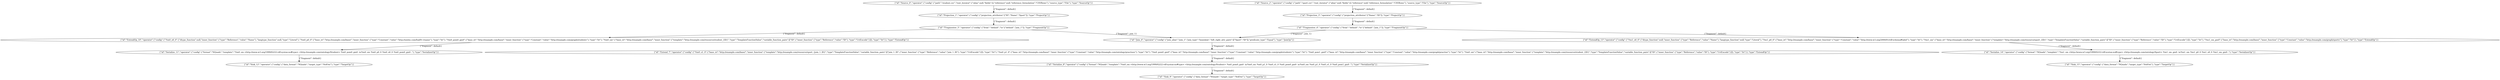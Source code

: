digraph {
    0 [ label = "{\"id\":\"Source_0\",\"operator\":{\"config\":{\"path\":\"student.csv\",\"root_iterator\":{\"alias\":null,\"fields\":[],\"reference\":null,\"reference_formulation\":\"CSVRows\"},\"source_type\":\"File\"},\"type\":\"SourceOp\"}}" ]
    1 [ label = "{\"id\":\"Projection_1\",\"operator\":{\"config\":{\"projection_attributes\":[\"ID\",\"Name\",\"Sport\"]},\"type\":\"ProjectOp\"}}" ]
    2 [ label = "{\"id\":\"Source_2\",\"operator\":{\"config\":{\"path\":\"sport.csv\",\"root_iterator\":{\"alias\":null,\"fields\":[],\"reference\":null,\"reference_formulation\":\"CSVRows\"},\"source_type\":\"File\"},\"type\":\"SourceOp\"}}" ]
    3 [ label = "{\"id\":\"Projection_3\",\"operator\":{\"config\":{\"projection_attributes\":[\"Name\",\"ID\"]},\"type\":\"ProjectOp\"}}" ]
    4 [ label = "{\"id\":\"Fragmenter_4\",\"operator\":{\"config\":{\"from\":\"default\",\"to\":[\"default\",\"join_1\"]},\"type\":\"FragmentOp\"}}" ]
    5 [ label = "{\"id\":\"Fragmenter_5\",\"operator\":{\"config\":{\"from\":\"default\",\"to\":[\"default\",\"join_1\"]},\"type\":\"FragmentOp\"}}" ]
    6 [ label = "{\"id\":\"Join_6\",\"operator\":{\"config\":{\"join_alias\":\"join_1\",\"join_type\":\"InnerJoin\",\"left_right_attr_pairs\":[[\"Sport\",\"ID\"]],\"predicate_type\":\"Equal\"},\"type\":\"JoinOp\"}}" ]
    7 [ label = "{\"id\":\"Extend_7\",\"operator\":{\"config\":{\"?tm0_o1_0\":{\"base_iri\":\"http://example.com/base/\",\"inner_function\":{\"template\":\"http://example.com/resource/sport_{join_1_ID}\",\"type\":\"TemplateFunctionValue\",\"variable_function_pairs\":[[\"join_1_ID\",{\"inner_function\":{\"type\":\"Reference\",\"value\":\"join_1_ID\"},\"type\":\"UriEncode\"}]]},\"type\":\"Iri\"},\"?tm0_p1_0\":{\"base_iri\":\"http://example.com/base/\",\"inner_function\":{\"type\":\"Constant\",\"value\":\"http://example.com/ontology/practises\"},\"type\":\"Iri\"},\"?tm0_pom0_gm0\":{\"base_iri\":\"http://example.com/base/\",\"inner_function\":{\"type\":\"Constant\",\"value\":\"http://example.com/graph/students\"},\"type\":\"Iri\"},\"?tm0_pom1_gm0\":{\"base_iri\":\"http://example.com/base/\",\"inner_function\":{\"type\":\"Constant\",\"value\":\"http://example.com/graph/practise\"},\"type\":\"Iri\"},\"?tm0_sm\":{\"base_iri\":\"http://example.com/base/\",\"inner_function\":{\"template\":\"http://example.com/resource/student_{ID}\",\"type\":\"TemplateFunctionValue\",\"variable_function_pairs\":[[\"ID\",{\"inner_function\":{\"type\":\"Reference\",\"value\":\"ID\"},\"type\":\"UriEncode\"}]]},\"type\":\"Iri\"}},\"type\":\"ExtendOp\"}}" ]
    8 [ label = "{\"id\":\"Serialize_8\",\"operator\":{\"config\":{\"format\":\"NQuads\",\"template\":\"?tm0_sm <http://www.w3.org/1999/02/22-rdf-syntax-ns#type> <http://example.com/ontology/Student> ?tm0_pom0_gm0 .\\n?tm0_sm ?tm0_p1_0 ?tm0_o1_0 ?tm0_pom0_gm0 .\\n?tm0_sm ?tm0_p1_0 ?tm0_o1_0 ?tm0_pom1_gm0 .\"},\"type\":\"SerializerOp\"}}" ]
    9 [ label = "{\"id\":\"Sink_9\",\"operator\":{\"config\":{\"data_format\":\"NQuads\",\"target_type\":\"StdOut\"},\"type\":\"TargetOp\"}}" ]
    10 [ label = "{\"id\":\"ExtendOp_10\",\"operator\":{\"config\":{\"?tm0_o0_0\":{\"dtype_function\":null,\"inner_function\":{\"type\":\"Reference\",\"value\":\"Name\"},\"langtype_function\":null,\"type\":\"Literal\"},\"?tm0_p0_0\":{\"base_iri\":\"http://example.com/base/\",\"inner_function\":{\"type\":\"Constant\",\"value\":\"http://xmlns.com/foaf/0.1/name\"},\"type\":\"Iri\"},\"?tm0_pom0_gm0\":{\"base_iri\":\"http://example.com/base/\",\"inner_function\":{\"type\":\"Constant\",\"value\":\"http://example.com/graph/students\"},\"type\":\"Iri\"},\"?tm0_sm\":{\"base_iri\":\"http://example.com/base/\",\"inner_function\":{\"template\":\"http://example.com/resource/student_{ID}\",\"type\":\"TemplateFunctionValue\",\"variable_function_pairs\":[[\"ID\",{\"inner_function\":{\"type\":\"Reference\",\"value\":\"ID\"},\"type\":\"UriEncode\"}]]},\"type\":\"Iri\"}},\"type\":\"ExtendOp\"}}" ]
    11 [ label = "{\"id\":\"Serialize_11\",\"operator\":{\"config\":{\"format\":\"NQuads\",\"template\":\"?tm0_sm <http://www.w3.org/1999/02/22-rdf-syntax-ns#type> <http://example.com/ontology/Student> ?tm0_pom0_gm0 .\\n?tm0_sm ?tm0_p0_0 ?tm0_o0_0 ?tm0_pom0_gm0 .\"},\"type\":\"SerializerOp\"}}" ]
    12 [ label = "{\"id\":\"Sink_12\",\"operator\":{\"config\":{\"data_format\":\"NQuads\",\"target_type\":\"StdOut\"},\"type\":\"TargetOp\"}}" ]
    13 [ label = "{\"id\":\"ExtendOp_13\",\"operator\":{\"config\":{\"?tm1_o0_0\":{\"dtype_function\":null,\"inner_function\":{\"type\":\"Reference\",\"value\":\"Name\"},\"langtype_function\":null,\"type\":\"Literal\"},\"?tm1_p0_0\":{\"base_iri\":\"http://example.com/base/\",\"inner_function\":{\"type\":\"Constant\",\"value\":\"http://www.w3.org/2000/01/rdf-schema#label\"},\"type\":\"Iri\"},\"?tm1_sm\":{\"base_iri\":\"http://example.com/base/\",\"inner_function\":{\"template\":\"http://example.com/resource/sport_{ID}\",\"type\":\"TemplateFunctionValue\",\"variable_function_pairs\":[[\"ID\",{\"inner_function\":{\"type\":\"Reference\",\"value\":\"ID\"},\"type\":\"UriEncode\"}]]},\"type\":\"Iri\"},\"?tm1_sm_gm0\":{\"base_iri\":\"http://example.com/base/\",\"inner_function\":{\"type\":\"Constant\",\"value\":\"http://example.com/graph/sports\"},\"type\":\"Iri\"}},\"type\":\"ExtendOp\"}}" ]
    14 [ label = "{\"id\":\"Serialize_14\",\"operator\":{\"config\":{\"format\":\"NQuads\",\"template\":\"?tm1_sm <http://www.w3.org/1999/02/22-rdf-syntax-ns#type> <http://example.com/ontology/Sport> ?tm1_sm_gm0 .\\n?tm1_sm ?tm1_p0_0 ?tm1_o0_0 ?tm1_sm_gm0 .\"},\"type\":\"SerializerOp\"}}" ]
    15 [ label = "{\"id\":\"Sink_15\",\"operator\":{\"config\":{\"data_format\":\"NQuads\",\"target_type\":\"StdOut\"},\"type\":\"TargetOp\"}}" ]
    0 -> 1 [ label = "{\"fragment\": default}" ]
    2 -> 3 [ label = "{\"fragment\": default}" ]
    3 -> 4 [ label = "{\"fragment\": default}" ]
    1 -> 5 [ label = "{\"fragment\": default}" ]
    5 -> 6 [ label = "{\"fragment\": join_1}" ]
    4 -> 6 [ label = "{\"fragment\": join_1}" ]
    6 -> 7 [ label = "{\"fragment\": default}" ]
    7 -> 8 [ label = "{\"fragment\": default}" ]
    8 -> 9 [ label = "{\"fragment\": default}" ]
    5 -> 10 [ label = "{\"fragment\": default}" ]
    10 -> 11 [ label = "{\"fragment\": default}" ]
    11 -> 12 [ label = "{\"fragment\": default}" ]
    4 -> 13 [ label = "{\"fragment\": default}" ]
    13 -> 14 [ label = "{\"fragment\": default}" ]
    14 -> 15 [ label = "{\"fragment\": default}" ]
}
